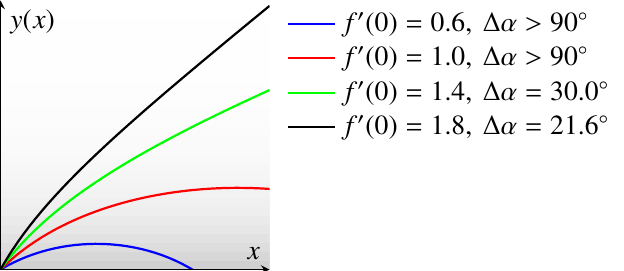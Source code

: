 \documentclass{standalone}

\usepackage{pgfplots}
\usepackage{tikz}
\usepackage{xcolor}
\usepackage{txfonts}

%used for drawing n(r)-Area
\definecolor{lGray}{gray}{0.8}
\definecolor{llGray}{gray}{0.9}
\usepgfplotslibrary{fillbetween}

\tikzset{
  ring shading/.code args={from #1 at #2 to #3 at #4}{
    \def\colin{#1}
    \def\radin{#2}
    \def\colout{#3}
    \def\radout{#4}
    \pgfmathsetmacro{\proportion}{\radin/\radout}
    \pgfmathsetmacro{\outer}{.8818cm}
    \pgfmathsetmacro{\inner}{.8818cm*\proportion}
    \pgfmathsetmacro{\innerlow}{\inner-0.01pt}
    \pgfdeclareradialshading{ring}{\pgfpoint{0cm}{0cm}}%
    {
      color(0pt)=(white);
      color(\innerlow)=(white);
      color(\inner)=(#1);
      color(\outer)=(#3)
    }
    \pgfkeysalso{/tikz/shading=ring}
  },
}

\begin{document}


  \begin{tikzpicture}
    \begin{axis}[
      xlabel=$x$, 
      ylabel=$y(x)$, 
      axis lines=middle, 
      height=5cm,
      width=5cm,
      ticks = none, 
      legend cell align=left,
      legend pos = outer north east, 
      legend style={draw=none}, 
      ymin = 0, 
      ymax = 10,
      xmin = 0, 
      xmax = 10, 
      colormap={traditionalpm3d}{color=(white) color=(lGray)}, 
      %colorbar,
      view={0}{90}
    ] 

    \addplot3[surf, domain=-10:10, y domain=0:20 , shader=flat, samples=61, forget plot] {1 + 1 * exp(-y/2)};  
    %\addlegendentry{$n(y)$}
  
    \addplot [mark = none, thick, draw=blue] coordinates{
        (0.0,0.0)(0.0,0.0)(0.0,0.0)(0.0,0.0)
        (0.0,0.0)(0.001,0.0)(0.001,0.001)(0.002,0.001)
        (0.002,0.001)(0.004,0.002)(0.006,0.004)(0.008,0.005)
        (0.01,0.006)(0.021,0.012)(0.031,0.019)(0.042,0.025)
        (0.052,0.031)(0.105,0.061)(0.157,0.091)(0.209,0.12)
        (0.262,0.149)(0.512,0.276)(0.762,0.39)(1.012,0.491)
        (1.262,0.582)(1.512,0.661)(1.762,0.73)(2.012,0.789)
        (2.262,0.839)(2.512,0.88)(2.762,0.912)(3.012,0.935)
        (3.262,0.95)(3.512,0.956)(3.762,0.954)(4.012,0.943)
        (4.262,0.923)(4.512,0.895)(4.762,0.858)(5.012,0.812)
        (5.262,0.757)(5.512,0.692)(5.762,0.617)(6.012,0.532)
        (6.262,0.435)(6.512,0.327)(6.762,0.205)(7.012,0.07)
        (7.262,-0.08)(7.512,-0.247)(7.762,-0.434)(8.012,-0.641)
        (8.262,-0.875)(8.512,-1.138)(8.762,-1.437)(9.012,-1.782)
        (9.262,-2.188)(9.405,-2.457)(9.548,-2.76)(9.691,-3.107)
        (9.835,-3.515)(9.876,-3.647)(9.917,-3.787)(9.959,-3.936)
        (10.0,-4.096)};
    \addlegendentry{$f'(0) = 0.6, \: \Delta \alpha > 90^\circ$}
    
    \addplot [mark = none, thick, draw=red] coordinates{
        (0.0,0.0)(0.0,0.0)(0.0,0.0)(0.0,0.0)
        (0.0,0.0)(0.0,0.0)(0.001,0.001)(0.001,0.001)
        (0.001,0.001)(0.002,0.002)(0.004,0.004)(0.005,0.005)
        (0.006,0.006)(0.013,0.012)(0.019,0.019)(0.025,0.025)
        (0.031,0.031)(0.063,0.062)(0.094,0.093)(0.126,0.123)
        (0.157,0.152)(0.314,0.297)(0.471,0.433)(0.628,0.563)
        (0.785,0.686)(1.035,0.871)(1.285,1.042)(1.535,1.202)
        (1.785,1.351)(2.035,1.49)(2.285,1.62)(2.535,1.742)
        (2.785,1.856)(3.035,1.964)(3.285,2.064)(3.535,2.158)
        (3.785,2.246)(4.035,2.328)(4.285,2.405)(4.535,2.477)
        (4.785,2.544)(5.035,2.606)(5.285,2.663)(5.535,2.716)
        (5.785,2.764)(6.035,2.808)(6.285,2.849)(6.535,2.885)
        (6.785,2.917)(7.035,2.945)(7.285,2.969)(7.535,2.99)
        (7.785,3.007)(8.035,3.02)(8.285,3.03)(8.535,3.036)
        (8.785,3.038)(9.035,3.036)(9.285,3.031)(9.535,3.023)
        (9.785,3.011)(9.839,3.007)(9.892,3.004)(9.946,3.001)
        (10.0,2.997)};
    \addlegendentry{$f'(0) = 1.0, \: \Delta \alpha > 90^\circ$}
    
    \addplot [mark = none, thick, draw=green] coordinates{
       (0.0,0.0)(0.0,0.0)(0.0,0.0)(0.0,0.0)
       (0.0,0.0)(0.0,0.0)(0.001,0.001)(0.001,0.001)
       (0.001,0.001)(0.002,0.002)(0.003,0.004)(0.004,0.005)
       (0.004,0.006)(0.009,0.012)(0.013,0.019)(0.018,0.025)
       (0.022,0.031)(0.045,0.062)(0.067,0.093)(0.09,0.123)
       (0.112,0.154)(0.224,0.301)(0.336,0.443)(0.449,0.579)
       (0.561,0.711)(0.811,0.989)(1.061,1.25)(1.311,1.495)
       (1.561,1.726)(1.811,1.947)(2.061,2.157)(2.311,2.358)
       (2.561,2.552)(2.811,2.738)(3.061,2.918)(3.311,3.092)
       (3.561,3.261)(3.811,3.426)(4.061,3.585)(4.311,3.741)
       (4.561,3.894)(4.811,4.043)(5.061,4.189)(5.311,4.332)
       (5.561,4.472)(5.811,4.61)(6.061,4.745)(6.311,4.879)
       (6.561,5.01)(6.811,5.14)(7.061,5.268)(7.311,5.394)
       (7.561,5.518)(7.811,5.642)(8.061,5.764)(8.311,5.884)
       (8.561,6.004)(8.811,6.122)(9.061,6.239)(9.311,6.356)
       (9.561,6.471)(9.67,6.522)(9.78,6.572)(9.89,6.622)
       (10.0,6.672) };
    \addlegendentry{$f'(0) = 1.4, \: \Delta \alpha = 30.0^\circ$}
    
    \addplot [mark = none, thick, draw=black] coordinates{
       (0.0,0.0)(0.0,0.0)(0.0,0.0)(0.0,0.0)
       (0.0,0.0)(0.0,0.0)(0.0,0.001)(0.001,0.001)
       (0.001,0.001)(0.001,0.002)(0.002,0.004)(0.003,0.005)
       (0.003,0.006)(0.007,0.012)(0.01,0.019)(0.014,0.025)
       (0.017,0.031)(0.035,0.062)(0.052,0.093)(0.07,0.124)
       (0.087,0.154)(0.174,0.303)(0.262,0.446)(0.349,0.586)
       (0.436,0.721)(0.645,1.03)(0.854,1.321)(1.063,1.598)
       (1.272,1.862)(1.522,2.164)(1.772,2.454)(2.022,2.733)
       (2.272,3.002)(2.522,3.264)(2.772,3.519)(3.022,3.769)
       (3.272,4.013)(3.522,4.252)(3.772,4.488)(4.022,4.72)
       (4.272,4.949)(4.522,5.175)(4.772,5.399)(5.022,5.62)
       (5.272,5.84)(5.522,6.058)(5.772,6.274)(6.022,6.489)
       (6.272,6.703)(6.522,6.915)(6.772,7.127)(7.022,7.337)
       (7.272,7.547)(7.522,7.756)(7.772,7.965)(8.022,8.173)
       (8.272,8.38)(8.522,8.587)(8.772,8.794)(9.022,9.0)
       (9.272,9.206)(9.454,9.355)(9.636,9.505)(9.818,9.654)
       (10.0,9.803) };
    \addlegendentry{$f'(0) = 1.8, \: \Delta \alpha = 21.6^\circ$}
    
  
    \end{axis}
  \end{tikzpicture}

\end{document}

